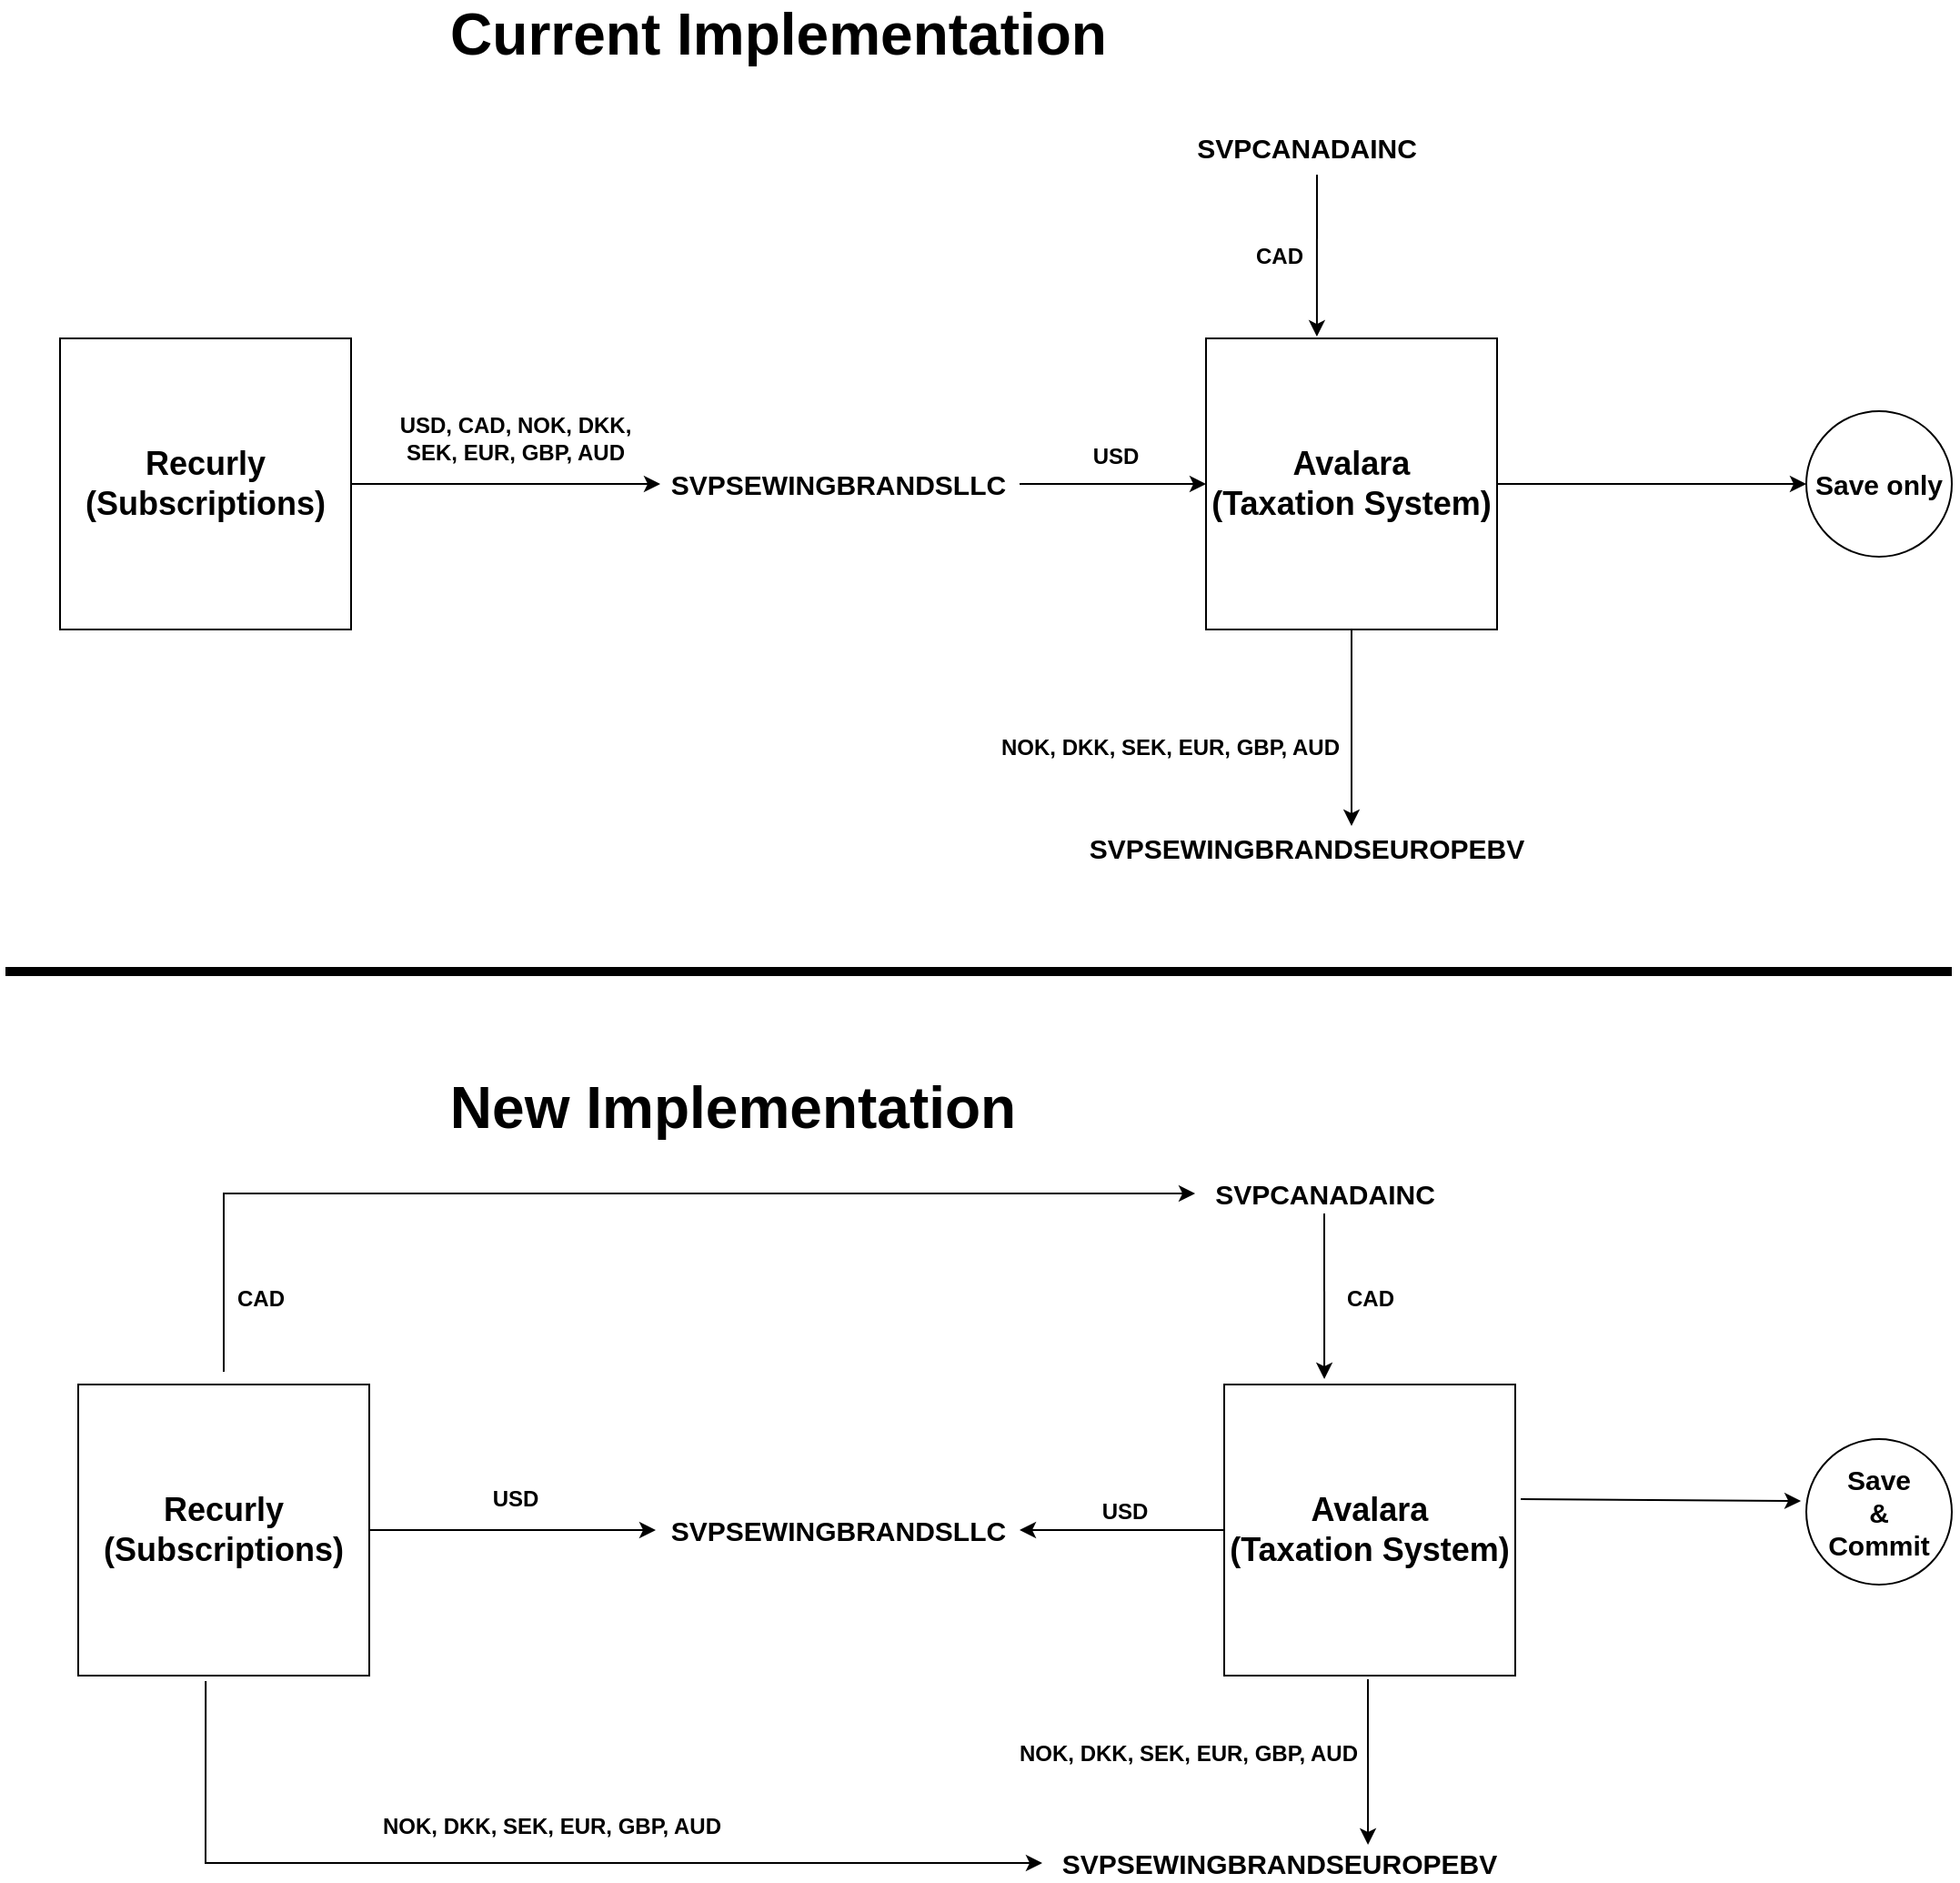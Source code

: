 <mxfile version="19.0.3" type="device"><diagram id="NwxUfEqiwa_Y5UlRNrIc" name="Page-1"><mxGraphModel dx="2272" dy="865" grid="1" gridSize="10" guides="1" tooltips="1" connect="1" arrows="1" fold="1" page="1" pageScale="1" pageWidth="850" pageHeight="1100" math="0" shadow="0"><root><mxCell id="0"/><mxCell id="1" parent="0"/><mxCell id="OHuMw8StZ-itel-z36RZ-1" value="&lt;font style=&quot;font-size: 18px;&quot;&gt;&lt;b&gt;Avalara&lt;br&gt;(Taxation System)&lt;/b&gt;&lt;/font&gt;" style="whiteSpace=wrap;html=1;aspect=fixed;" vertex="1" parent="1"><mxGeometry x="660" y="222" width="160" height="160" as="geometry"/></mxCell><mxCell id="OHuMw8StZ-itel-z36RZ-3" value="Current Implementation" style="text;html=1;strokeColor=none;fillColor=none;align=center;verticalAlign=middle;whiteSpace=wrap;rounded=0;spacing=2;fontSize=32;fontStyle=1" vertex="1" parent="1"><mxGeometry x="215" y="40" width="420" height="30" as="geometry"/></mxCell><mxCell id="OHuMw8StZ-itel-z36RZ-5" value="&lt;font style=&quot;font-size: 18px;&quot;&gt;&lt;b&gt;Recurly&lt;br&gt;(Subscriptions)&lt;br&gt;&lt;/b&gt;&lt;/font&gt;" style="whiteSpace=wrap;html=1;aspect=fixed;" vertex="1" parent="1"><mxGeometry x="30" y="222" width="160" height="160" as="geometry"/></mxCell><mxCell id="OHuMw8StZ-itel-z36RZ-12" value="SVPSEWINGBRANDSLLC" style="text;html=1;strokeColor=none;fillColor=none;align=center;verticalAlign=middle;whiteSpace=wrap;rounded=0;fontSize=15;fontStyle=1" vertex="1" parent="1"><mxGeometry x="357.5" y="287" width="200" height="30" as="geometry"/></mxCell><mxCell id="OHuMw8StZ-itel-z36RZ-14" value="CAD" style="text;html=1;align=center;verticalAlign=middle;resizable=0;points=[];autosize=1;strokeColor=none;fillColor=none;fontSize=12;rotation=0;fontStyle=1" vertex="1" parent="1"><mxGeometry x="680" y="167" width="40" height="20" as="geometry"/></mxCell><mxCell id="OHuMw8StZ-itel-z36RZ-24" value="SVPSEWINGBRANDSEUROPEBV" style="text;html=1;align=center;verticalAlign=middle;resizable=0;points=[];autosize=1;strokeColor=none;fillColor=none;fontSize=15;fontStyle=1" vertex="1" parent="1"><mxGeometry x="590" y="492" width="250" height="20" as="geometry"/></mxCell><mxCell id="OHuMw8StZ-itel-z36RZ-25" value="SVPCANADAINC" style="text;html=1;align=center;verticalAlign=middle;resizable=0;points=[];autosize=1;strokeColor=none;fillColor=none;fontSize=15;fontStyle=1" vertex="1" parent="1"><mxGeometry x="645" y="107" width="140" height="20" as="geometry"/></mxCell><mxCell id="OHuMw8StZ-itel-z36RZ-26" value="USD" style="text;html=1;align=center;verticalAlign=middle;resizable=0;points=[];autosize=1;strokeColor=none;fillColor=none;fontSize=12;fontStyle=1" vertex="1" parent="1"><mxGeometry x="590" y="277" width="40" height="20" as="geometry"/></mxCell><mxCell id="OHuMw8StZ-itel-z36RZ-31" value="NOK, DKK, SEK, EUR, GBP, AUD" style="text;html=1;align=center;verticalAlign=middle;resizable=0;points=[];autosize=1;strokeColor=none;fillColor=none;fontSize=12;fontStyle=1" vertex="1" parent="1"><mxGeometry x="540" y="437" width="200" height="20" as="geometry"/></mxCell><mxCell id="OHuMw8StZ-itel-z36RZ-36" value="&lt;font style=&quot;font-size: 18px;&quot;&gt;&lt;b&gt;Avalara&lt;br&gt;(Taxation System)&lt;/b&gt;&lt;/font&gt;" style="whiteSpace=wrap;html=1;aspect=fixed;" vertex="1" parent="1"><mxGeometry x="670" y="797" width="160" height="160" as="geometry"/></mxCell><mxCell id="OHuMw8StZ-itel-z36RZ-37" value="&lt;font style=&quot;font-size: 18px;&quot;&gt;&lt;b&gt;Recurly&lt;br&gt;(Subscriptions)&lt;br&gt;&lt;/b&gt;&lt;/font&gt;" style="whiteSpace=wrap;html=1;aspect=fixed;" vertex="1" parent="1"><mxGeometry x="40" y="797" width="160" height="160" as="geometry"/></mxCell><mxCell id="OHuMw8StZ-itel-z36RZ-40" value="SVPSEWINGBRANDSEUROPEBV" style="text;html=1;align=center;verticalAlign=middle;resizable=0;points=[];autosize=1;strokeColor=none;fillColor=none;fontSize=15;fontStyle=1" vertex="1" parent="1"><mxGeometry x="575" y="1050" width="250" height="20" as="geometry"/></mxCell><mxCell id="OHuMw8StZ-itel-z36RZ-41" value="SVPCANADAINC" style="text;html=1;align=center;verticalAlign=middle;resizable=0;points=[];autosize=1;strokeColor=none;fillColor=none;fontSize=15;fontStyle=1" vertex="1" parent="1"><mxGeometry x="655" y="682" width="140" height="20" as="geometry"/></mxCell><mxCell id="OHuMw8StZ-itel-z36RZ-48" value="New Implementation" style="text;html=1;strokeColor=none;fillColor=none;align=center;verticalAlign=middle;whiteSpace=wrap;rounded=0;spacing=2;fontSize=32;fontStyle=1" vertex="1" parent="1"><mxGeometry x="190" y="630" width="420" height="30" as="geometry"/></mxCell><mxCell id="OHuMw8StZ-itel-z36RZ-49" value="" style="endArrow=none;html=1;rounded=0;fontSize=17;fontStyle=0;strokeWidth=5;" edge="1" parent="1"><mxGeometry width="50" height="50" relative="1" as="geometry"><mxPoint y="570" as="sourcePoint"/><mxPoint x="1070" y="570" as="targetPoint"/></mxGeometry></mxCell><mxCell id="OHuMw8StZ-itel-z36RZ-51" value="SVPSEWINGBRANDSLLC" style="text;html=1;strokeColor=none;fillColor=none;align=center;verticalAlign=middle;whiteSpace=wrap;rounded=0;fontSize=15;fontStyle=1" vertex="1" parent="1"><mxGeometry x="357.5" y="862" width="200" height="30" as="geometry"/></mxCell><mxCell id="OHuMw8StZ-itel-z36RZ-52" value="USD" style="text;html=1;align=center;verticalAlign=middle;resizable=0;points=[];autosize=1;strokeColor=none;fillColor=none;fontSize=12;fontStyle=1" vertex="1" parent="1"><mxGeometry x="595" y="857" width="40" height="20" as="geometry"/></mxCell><mxCell id="OHuMw8StZ-itel-z36RZ-54" value="USD" style="text;html=1;align=center;verticalAlign=middle;resizable=0;points=[];autosize=1;strokeColor=none;fillColor=none;fontSize=12;fontStyle=1" vertex="1" parent="1"><mxGeometry x="260" y="850" width="40" height="20" as="geometry"/></mxCell><mxCell id="OHuMw8StZ-itel-z36RZ-55" value="CAD" style="text;html=1;align=center;verticalAlign=middle;resizable=0;points=[];autosize=1;strokeColor=none;fillColor=none;fontSize=12;fontStyle=1" vertex="1" parent="1"><mxGeometry x="730" y="740" width="40" height="20" as="geometry"/></mxCell><mxCell id="OHuMw8StZ-itel-z36RZ-56" value="" style="endArrow=classic;html=1;rounded=0;fontSize=15;exitX=1;exitY=0.5;exitDx=0;exitDy=0;entryX=0;entryY=0.5;entryDx=0;entryDy=0;" edge="1" parent="1" source="OHuMw8StZ-itel-z36RZ-37" target="OHuMw8StZ-itel-z36RZ-51"><mxGeometry width="50" height="50" relative="1" as="geometry"><mxPoint x="240" y="930" as="sourcePoint"/><mxPoint x="290" y="880" as="targetPoint"/></mxGeometry></mxCell><mxCell id="OHuMw8StZ-itel-z36RZ-57" value="" style="endArrow=classic;html=1;rounded=0;fontSize=15;exitX=1;exitY=0.5;exitDx=0;exitDy=0;" edge="1" parent="1" source="OHuMw8StZ-itel-z36RZ-5"><mxGeometry width="50" height="50" relative="1" as="geometry"><mxPoint x="260" y="302" as="sourcePoint"/><mxPoint x="360" y="302" as="targetPoint"/></mxGeometry></mxCell><mxCell id="OHuMw8StZ-itel-z36RZ-58" value="USD, CAD, NOK, DKK,&lt;br&gt;SEK, EUR, GBP, AUD" style="text;html=1;align=center;verticalAlign=middle;resizable=0;points=[];autosize=1;strokeColor=none;fillColor=none;fontSize=12;fontStyle=1" vertex="1" parent="1"><mxGeometry x="210" y="262" width="140" height="30" as="geometry"/></mxCell><mxCell id="OHuMw8StZ-itel-z36RZ-59" value="NOK, DKK, SEK, EUR, GBP, AUD" style="text;html=1;align=center;verticalAlign=middle;resizable=0;points=[];autosize=1;strokeColor=none;fillColor=none;fontSize=12;fontStyle=1" vertex="1" parent="1"><mxGeometry x="550" y="990" width="200" height="20" as="geometry"/></mxCell><mxCell id="OHuMw8StZ-itel-z36RZ-61" value="" style="endArrow=classic;html=1;rounded=0;fontSize=15;entryX=-0.007;entryY=0.5;entryDx=0;entryDy=0;entryPerimeter=0;" edge="1" parent="1" target="OHuMw8StZ-itel-z36RZ-41"><mxGeometry width="50" height="50" relative="1" as="geometry"><mxPoint x="120" y="790" as="sourcePoint"/><mxPoint x="120" y="690" as="targetPoint"/><Array as="points"><mxPoint x="120" y="692"/></Array></mxGeometry></mxCell><mxCell id="OHuMw8StZ-itel-z36RZ-62" value="CAD" style="text;html=1;align=center;verticalAlign=middle;resizable=0;points=[];autosize=1;strokeColor=none;fillColor=none;fontSize=12;fontStyle=1" vertex="1" parent="1"><mxGeometry x="120" y="740" width="40" height="20" as="geometry"/></mxCell><mxCell id="OHuMw8StZ-itel-z36RZ-63" value="" style="endArrow=classic;html=1;rounded=0;fontSize=15;entryX=1;entryY=0.5;entryDx=0;entryDy=0;exitX=0;exitY=0.5;exitDx=0;exitDy=0;" edge="1" parent="1" source="OHuMw8StZ-itel-z36RZ-36" target="OHuMw8StZ-itel-z36RZ-51"><mxGeometry width="50" height="50" relative="1" as="geometry"><mxPoint x="660" y="910" as="sourcePoint"/><mxPoint x="620" y="910" as="targetPoint"/></mxGeometry></mxCell><mxCell id="OHuMw8StZ-itel-z36RZ-64" value="" style="endArrow=classic;html=1;rounded=0;fontSize=15;exitX=1;exitY=0.5;exitDx=0;exitDy=0;entryX=0;entryY=0.5;entryDx=0;entryDy=0;" edge="1" parent="1" source="OHuMw8StZ-itel-z36RZ-12" target="OHuMw8StZ-itel-z36RZ-1"><mxGeometry width="50" height="50" relative="1" as="geometry"><mxPoint x="610" y="332" as="sourcePoint"/><mxPoint x="610" y="392" as="targetPoint"/></mxGeometry></mxCell><mxCell id="OHuMw8StZ-itel-z36RZ-65" value="" style="endArrow=classic;html=1;rounded=0;fontSize=15;entryX=0.381;entryY=-0.006;entryDx=0;entryDy=0;entryPerimeter=0;" edge="1" parent="1" target="OHuMw8StZ-itel-z36RZ-1"><mxGeometry width="50" height="50" relative="1" as="geometry"><mxPoint x="721" y="132" as="sourcePoint"/><mxPoint x="770" y="132" as="targetPoint"/></mxGeometry></mxCell><mxCell id="OHuMw8StZ-itel-z36RZ-66" value="" style="endArrow=classic;html=1;rounded=0;fontSize=15;entryX=0.6;entryY=-0.1;entryDx=0;entryDy=0;entryPerimeter=0;exitX=0.5;exitY=1;exitDx=0;exitDy=0;" edge="1" parent="1" source="OHuMw8StZ-itel-z36RZ-1" target="OHuMw8StZ-itel-z36RZ-24"><mxGeometry width="50" height="50" relative="1" as="geometry"><mxPoint x="740.04" y="392" as="sourcePoint"/><mxPoint x="740" y="481.04" as="targetPoint"/></mxGeometry></mxCell><mxCell id="OHuMw8StZ-itel-z36RZ-67" value="" style="endArrow=classic;html=1;rounded=0;fontSize=15;exitX=0.5;exitY=1.05;exitDx=0;exitDy=0;exitPerimeter=0;entryX=0.344;entryY=-0.019;entryDx=0;entryDy=0;entryPerimeter=0;" edge="1" parent="1" source="OHuMw8StZ-itel-z36RZ-41" target="OHuMw8StZ-itel-z36RZ-36"><mxGeometry width="50" height="50" relative="1" as="geometry"><mxPoint x="724.54" y="707.96" as="sourcePoint"/><mxPoint x="725" y="810" as="targetPoint"/></mxGeometry></mxCell><mxCell id="OHuMw8StZ-itel-z36RZ-68" value="" style="endArrow=classic;html=1;rounded=0;fontSize=15;exitX=0.5;exitY=1.05;exitDx=0;exitDy=0;exitPerimeter=0;entryX=0.344;entryY=-0.019;entryDx=0;entryDy=0;entryPerimeter=0;" edge="1" parent="1"><mxGeometry width="50" height="50" relative="1" as="geometry"><mxPoint x="749" y="959.04" as="sourcePoint"/><mxPoint x="749.04" y="1050" as="targetPoint"/></mxGeometry></mxCell><mxCell id="OHuMw8StZ-itel-z36RZ-69" value="" style="endArrow=classic;html=1;rounded=0;fontSize=15;exitX=0.438;exitY=1.019;exitDx=0;exitDy=0;exitPerimeter=0;" edge="1" parent="1" source="OHuMw8StZ-itel-z36RZ-37"><mxGeometry width="50" height="50" relative="1" as="geometry"><mxPoint x="110" y="1040" as="sourcePoint"/><mxPoint x="570" y="1060" as="targetPoint"/><Array as="points"><mxPoint x="110" y="1060"/></Array></mxGeometry></mxCell><mxCell id="OHuMw8StZ-itel-z36RZ-70" value="NOK, DKK, SEK, EUR, GBP, AUD" style="text;html=1;align=center;verticalAlign=middle;resizable=0;points=[];autosize=1;strokeColor=none;fillColor=none;fontSize=12;fontStyle=1" vertex="1" parent="1"><mxGeometry x="200" y="1030" width="200" height="20" as="geometry"/></mxCell><mxCell id="OHuMw8StZ-itel-z36RZ-71" value="&lt;b&gt;Save only&lt;/b&gt;" style="ellipse;whiteSpace=wrap;html=1;aspect=fixed;fontSize=15;" vertex="1" parent="1"><mxGeometry x="990" y="262" width="80" height="80" as="geometry"/></mxCell><mxCell id="OHuMw8StZ-itel-z36RZ-72" value="Save&lt;br&gt;&amp;amp;&lt;br&gt;Commit" style="ellipse;whiteSpace=wrap;html=1;aspect=fixed;fontSize=15;fontStyle=1" vertex="1" parent="1"><mxGeometry x="990" y="827" width="80" height="80" as="geometry"/></mxCell><mxCell id="OHuMw8StZ-itel-z36RZ-73" value="" style="endArrow=classic;html=1;rounded=0;fontSize=15;exitX=1.019;exitY=0.394;exitDx=0;exitDy=0;exitPerimeter=0;entryX=-0.037;entryY=0.425;entryDx=0;entryDy=0;entryPerimeter=0;" edge="1" parent="1" source="OHuMw8StZ-itel-z36RZ-36" target="OHuMw8StZ-itel-z36RZ-72"><mxGeometry width="50" height="50" relative="1" as="geometry"><mxPoint x="860" y="910" as="sourcePoint"/><mxPoint x="980" y="860" as="targetPoint"/></mxGeometry></mxCell><mxCell id="OHuMw8StZ-itel-z36RZ-74" value="" style="endArrow=classic;html=1;rounded=0;fontSize=15;exitX=1;exitY=0.5;exitDx=0;exitDy=0;" edge="1" parent="1" source="OHuMw8StZ-itel-z36RZ-1" target="OHuMw8StZ-itel-z36RZ-71"><mxGeometry width="50" height="50" relative="1" as="geometry"><mxPoint x="850" y="342" as="sourcePoint"/><mxPoint x="900" y="292" as="targetPoint"/></mxGeometry></mxCell></root></mxGraphModel></diagram></mxfile>